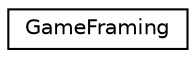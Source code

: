 digraph G
{
  edge [fontname="Helvetica",fontsize="10",labelfontname="Helvetica",labelfontsize="10"];
  node [fontname="Helvetica",fontsize="10",shape=record];
  rankdir=LR;
  Node1 [label="GameFraming",height=0.2,width=0.4,color="black", fillcolor="white", style="filled",URL="$d2/d08/structGameFraming.html"];
}
